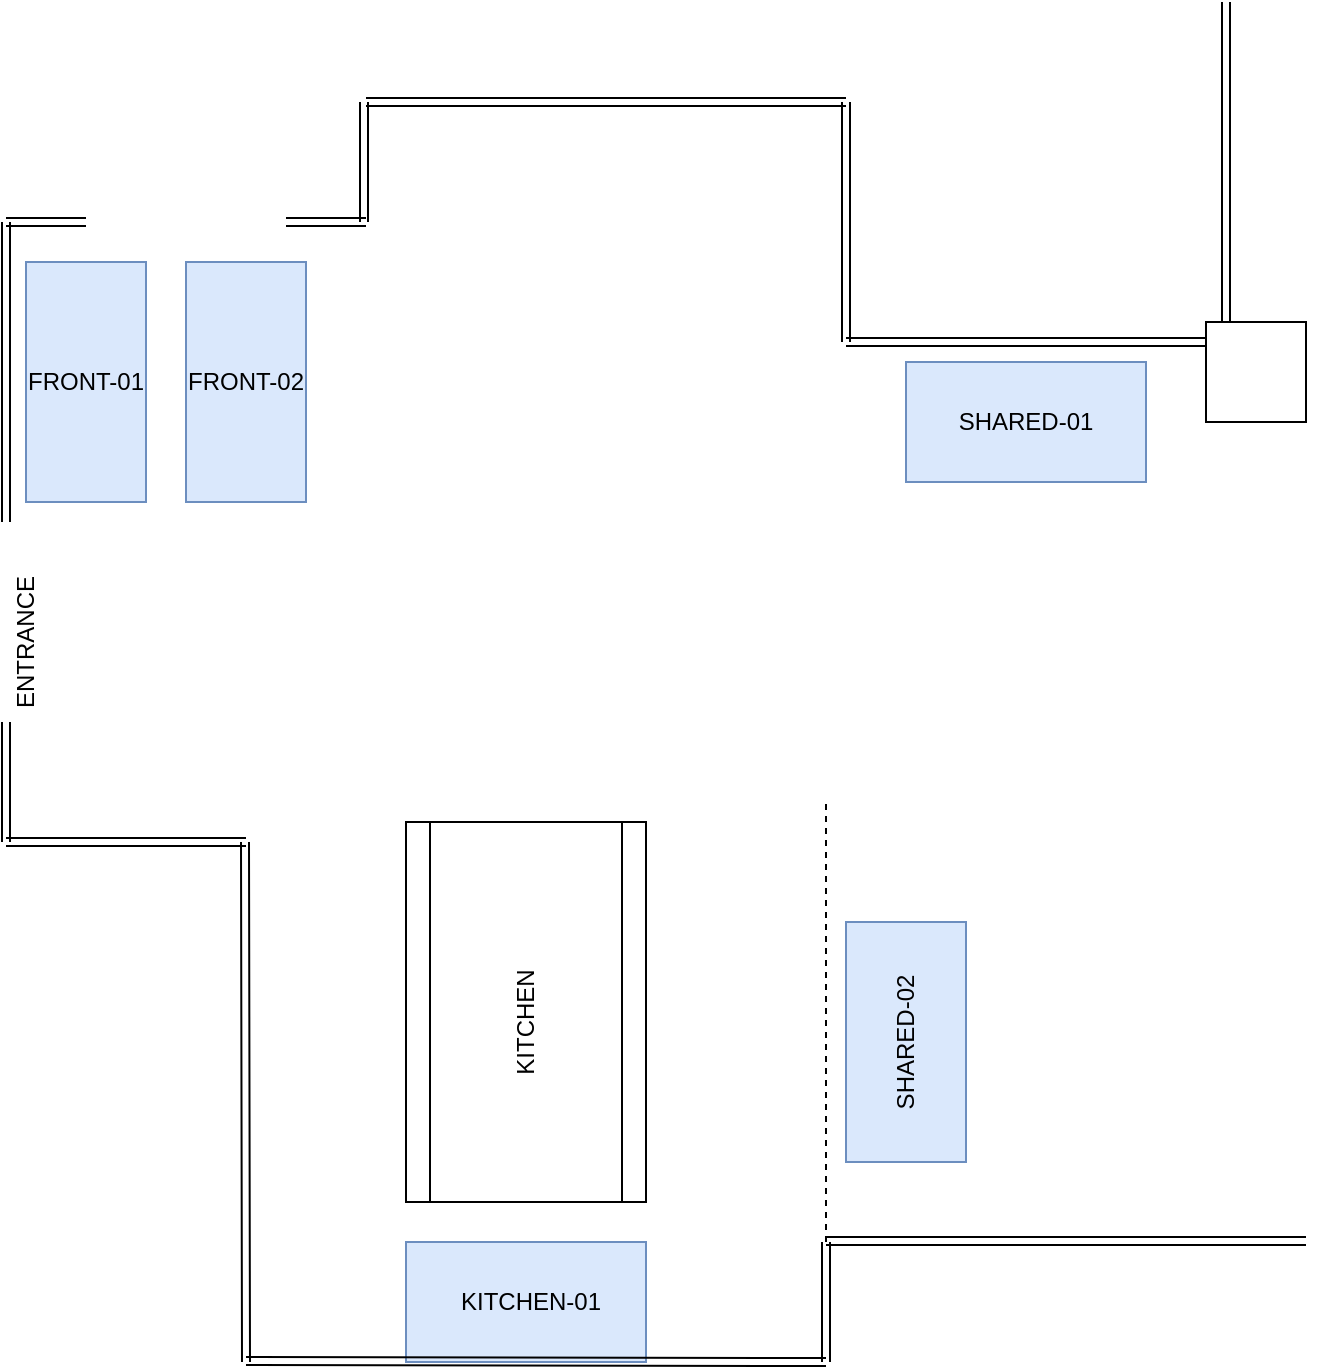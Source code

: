 <mxfile version="11.3.0" type="device" pages="1"><diagram id="uco6kIIpTHyl7zjWmLuz" name="Page-1"><mxGraphModel dx="1106" dy="830" grid="1" gridSize="10" guides="1" tooltips="1" connect="1" arrows="1" fold="1" page="1" pageScale="1" pageWidth="827" pageHeight="1169" math="0" shadow="0"><root><mxCell id="0"/><mxCell id="1" parent="0"/><mxCell id="_I2FoeF28-1Gjr0RZ6xn-1" value="" style="rounded=0;whiteSpace=wrap;html=1;rotation=-90;fillColor=#dae8fc;strokeColor=#6c8ebf;" vertex="1" parent="1"><mxGeometry x="20" y="160" width="120" height="60" as="geometry"/></mxCell><mxCell id="_I2FoeF28-1Gjr0RZ6xn-2" value="" style="rounded=0;whiteSpace=wrap;html=1;rotation=-90;fillColor=#dae8fc;strokeColor=#6c8ebf;" vertex="1" parent="1"><mxGeometry x="100" y="160" width="120" height="60" as="geometry"/></mxCell><mxCell id="_I2FoeF28-1Gjr0RZ6xn-3" value="" style="rounded=0;whiteSpace=wrap;html=1;rotation=0;fillColor=#dae8fc;strokeColor=#6c8ebf;" vertex="1" parent="1"><mxGeometry x="490" y="180" width="120" height="60" as="geometry"/></mxCell><mxCell id="_I2FoeF28-1Gjr0RZ6xn-4" value="" style="rounded=0;whiteSpace=wrap;html=1;rotation=-90;fillColor=#dae8fc;strokeColor=#6c8ebf;" vertex="1" parent="1"><mxGeometry x="430" y="490" width="120" height="60" as="geometry"/></mxCell><mxCell id="_I2FoeF28-1Gjr0RZ6xn-5" value="" style="rounded=0;whiteSpace=wrap;html=1;rotation=-180;fillColor=#dae8fc;strokeColor=#6c8ebf;" vertex="1" parent="1"><mxGeometry x="240" y="620" width="120" height="60" as="geometry"/></mxCell><mxCell id="_I2FoeF28-1Gjr0RZ6xn-6" value="" style="shape=link;html=1;" edge="1" parent="1"><mxGeometry width="50" height="50" relative="1" as="geometry"><mxPoint x="40" y="260" as="sourcePoint"/><mxPoint x="40" y="110" as="targetPoint"/></mxGeometry></mxCell><mxCell id="_I2FoeF28-1Gjr0RZ6xn-7" value="" style="shape=link;html=1;" edge="1" parent="1"><mxGeometry width="50" height="50" relative="1" as="geometry"><mxPoint x="80" y="110" as="sourcePoint"/><mxPoint x="40" y="110" as="targetPoint"/></mxGeometry></mxCell><mxCell id="_I2FoeF28-1Gjr0RZ6xn-8" value="" style="shape=link;html=1;" edge="1" parent="1"><mxGeometry width="50" height="50" relative="1" as="geometry"><mxPoint x="460" y="50" as="sourcePoint"/><mxPoint x="220" y="50" as="targetPoint"/></mxGeometry></mxCell><mxCell id="_I2FoeF28-1Gjr0RZ6xn-9" value="" style="shape=link;html=1;" edge="1" parent="1"><mxGeometry width="50" height="50" relative="1" as="geometry"><mxPoint x="640" y="170" as="sourcePoint"/><mxPoint x="460" y="170" as="targetPoint"/></mxGeometry></mxCell><mxCell id="_I2FoeF28-1Gjr0RZ6xn-10" value="" style="shape=link;html=1;" edge="1" parent="1" target="_I2FoeF28-1Gjr0RZ6xn-11"><mxGeometry width="50" height="50" relative="1" as="geometry"><mxPoint x="690" y="160" as="sourcePoint"/><mxPoint x="690" as="targetPoint"/></mxGeometry></mxCell><mxCell id="_I2FoeF28-1Gjr0RZ6xn-11" value="" style="whiteSpace=wrap;html=1;aspect=fixed;" vertex="1" parent="1"><mxGeometry x="640" y="160" width="50" height="50" as="geometry"/></mxCell><mxCell id="_I2FoeF28-1Gjr0RZ6xn-12" value="" style="shape=link;html=1;" edge="1" parent="1"><mxGeometry width="50" height="50" relative="1" as="geometry"><mxPoint x="650" y="160" as="sourcePoint"/><mxPoint x="650" as="targetPoint"/></mxGeometry></mxCell><mxCell id="_I2FoeF28-1Gjr0RZ6xn-13" value="" style="shape=link;html=1;" edge="1" parent="1"><mxGeometry width="50" height="50" relative="1" as="geometry"><mxPoint x="219" y="110" as="sourcePoint"/><mxPoint x="219" y="50" as="targetPoint"/></mxGeometry></mxCell><mxCell id="_I2FoeF28-1Gjr0RZ6xn-14" value="" style="shape=link;html=1;" edge="1" parent="1"><mxGeometry width="50" height="50" relative="1" as="geometry"><mxPoint x="460" y="170" as="sourcePoint"/><mxPoint x="460" y="50" as="targetPoint"/></mxGeometry></mxCell><mxCell id="_I2FoeF28-1Gjr0RZ6xn-16" value="" style="endArrow=none;dashed=1;html=1;" edge="1" parent="1"><mxGeometry width="50" height="50" relative="1" as="geometry"><mxPoint x="450" y="620" as="sourcePoint"/><mxPoint x="450" y="400" as="targetPoint"/></mxGeometry></mxCell><mxCell id="_I2FoeF28-1Gjr0RZ6xn-17" value="" style="shape=link;html=1;" edge="1" parent="1"><mxGeometry width="50" height="50" relative="1" as="geometry"><mxPoint x="690" y="619.5" as="sourcePoint"/><mxPoint x="450" y="619.5" as="targetPoint"/></mxGeometry></mxCell><mxCell id="_I2FoeF28-1Gjr0RZ6xn-18" value="" style="shape=process;whiteSpace=wrap;html=1;backgroundOutline=1;" vertex="1" parent="1"><mxGeometry x="240" y="410" width="120" height="190" as="geometry"/></mxCell><mxCell id="_I2FoeF28-1Gjr0RZ6xn-19" value="" style="shape=link;html=1;" edge="1" parent="1"><mxGeometry width="50" height="50" relative="1" as="geometry"><mxPoint x="40" y="420" as="sourcePoint"/><mxPoint x="40" y="360" as="targetPoint"/></mxGeometry></mxCell><mxCell id="_I2FoeF28-1Gjr0RZ6xn-20" value="" style="shape=link;html=1;" edge="1" parent="1"><mxGeometry width="50" height="50" relative="1" as="geometry"><mxPoint x="160" y="420" as="sourcePoint"/><mxPoint x="40" y="420" as="targetPoint"/></mxGeometry></mxCell><mxCell id="_I2FoeF28-1Gjr0RZ6xn-21" value="" style="shape=link;html=1;" edge="1" parent="1"><mxGeometry width="50" height="50" relative="1" as="geometry"><mxPoint x="160" y="680" as="sourcePoint"/><mxPoint x="159.5" y="420" as="targetPoint"/></mxGeometry></mxCell><mxCell id="_I2FoeF28-1Gjr0RZ6xn-23" value="" style="shape=link;html=1;" edge="1" parent="1"><mxGeometry width="50" height="50" relative="1" as="geometry"><mxPoint x="450" y="680" as="sourcePoint"/><mxPoint x="160" y="679.5" as="targetPoint"/></mxGeometry></mxCell><mxCell id="_I2FoeF28-1Gjr0RZ6xn-24" value="" style="shape=link;html=1;" edge="1" parent="1"><mxGeometry width="50" height="50" relative="1" as="geometry"><mxPoint x="450" y="680" as="sourcePoint"/><mxPoint x="450" y="620" as="targetPoint"/></mxGeometry></mxCell><mxCell id="_I2FoeF28-1Gjr0RZ6xn-25" value="ENTRANCE" style="text;html=1;strokeColor=none;fillColor=none;align=center;verticalAlign=middle;whiteSpace=wrap;rounded=0;rotation=-90;" vertex="1" parent="1"><mxGeometry x="10" y="310" width="80" height="20" as="geometry"/></mxCell><mxCell id="_I2FoeF28-1Gjr0RZ6xn-26" value="KITCHEN" style="text;html=1;strokeColor=none;fillColor=none;align=center;verticalAlign=middle;whiteSpace=wrap;rounded=0;rotation=-90;" vertex="1" parent="1"><mxGeometry x="260" y="500" width="80" height="20" as="geometry"/></mxCell><mxCell id="_I2FoeF28-1Gjr0RZ6xn-28" value="" style="shape=link;html=1;" edge="1" parent="1"><mxGeometry width="50" height="50" relative="1" as="geometry"><mxPoint x="220" y="110" as="sourcePoint"/><mxPoint x="180" y="110" as="targetPoint"/></mxGeometry></mxCell><mxCell id="_I2FoeF28-1Gjr0RZ6xn-29" value="FRONT-01" style="text;html=1;strokeColor=none;fillColor=none;align=center;verticalAlign=middle;whiteSpace=wrap;rounded=0;" vertex="1" parent="1"><mxGeometry x="45" y="180" width="70" height="20" as="geometry"/></mxCell><mxCell id="_I2FoeF28-1Gjr0RZ6xn-30" value="FRONT-02" style="text;html=1;strokeColor=none;fillColor=none;align=center;verticalAlign=middle;whiteSpace=wrap;rounded=0;" vertex="1" parent="1"><mxGeometry x="125" y="180" width="70" height="20" as="geometry"/></mxCell><mxCell id="_I2FoeF28-1Gjr0RZ6xn-31" value="KITCHEN-01" style="text;html=1;strokeColor=none;fillColor=none;align=center;verticalAlign=middle;whiteSpace=wrap;rounded=0;" vertex="1" parent="1"><mxGeometry x="265" y="640" width="75" height="20" as="geometry"/></mxCell><mxCell id="_I2FoeF28-1Gjr0RZ6xn-33" value="SHARED-01" style="text;html=1;strokeColor=none;fillColor=none;align=center;verticalAlign=middle;whiteSpace=wrap;rounded=0;" vertex="1" parent="1"><mxGeometry x="515" y="200" width="70" height="20" as="geometry"/></mxCell><mxCell id="_I2FoeF28-1Gjr0RZ6xn-34" value="SHARED-02" style="text;html=1;strokeColor=none;fillColor=none;align=center;verticalAlign=middle;whiteSpace=wrap;rounded=0;rotation=-90;" vertex="1" parent="1"><mxGeometry x="455" y="510" width="70" height="20" as="geometry"/></mxCell></root></mxGraphModel></diagram></mxfile>